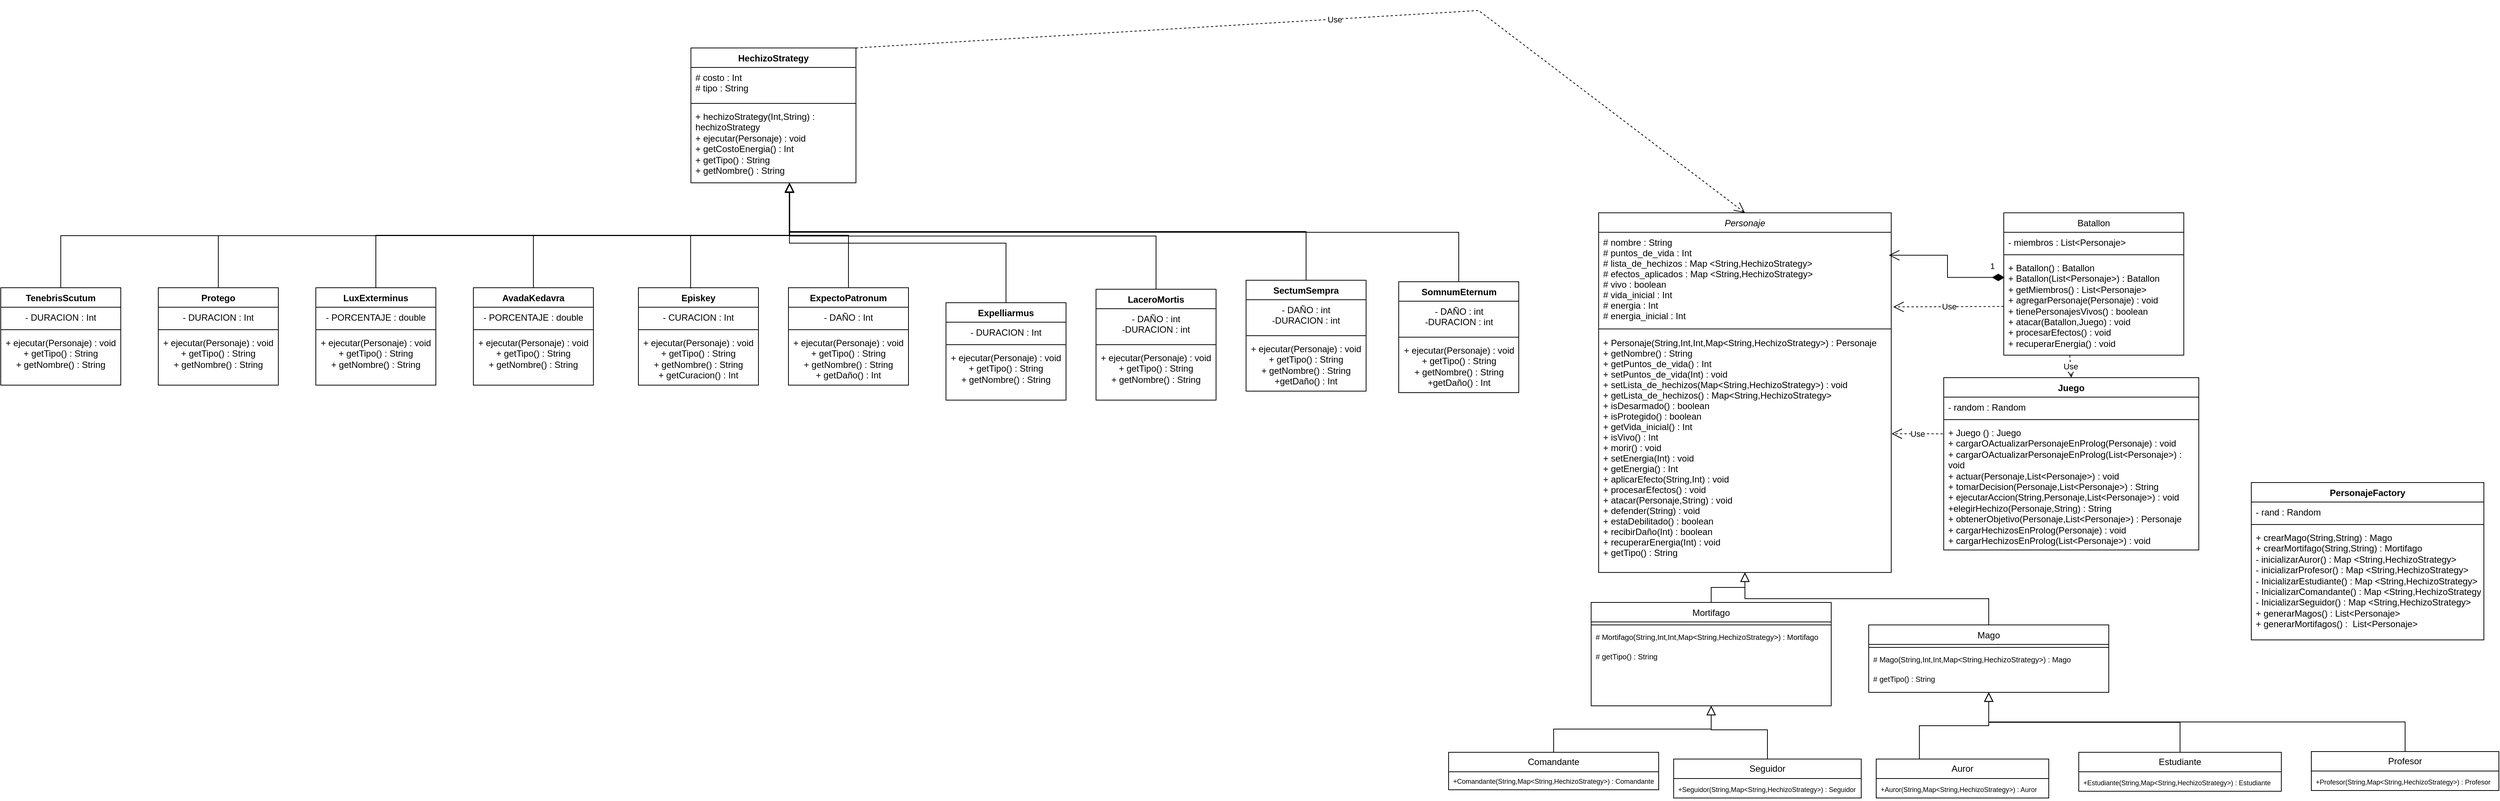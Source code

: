<mxfile version="24.7.17">
  <diagram id="C5RBs43oDa-KdzZeNtuy" name="Page-1">
    <mxGraphModel dx="4321" dy="1929" grid="1" gridSize="10" guides="1" tooltips="1" connect="1" arrows="1" fold="1" page="1" pageScale="1" pageWidth="827" pageHeight="1169" math="0" shadow="0">
      <root>
        <object label="" id="WIyWlLk6GJQsqaUBKTNV-0">
          <mxCell />
        </object>
        <mxCell id="WIyWlLk6GJQsqaUBKTNV-1" parent="WIyWlLk6GJQsqaUBKTNV-0" />
        <mxCell id="zkfFHV4jXpPFQw0GAbJ--0" value="Personaje" style="swimlane;fontStyle=2;align=center;verticalAlign=top;childLayout=stackLayout;horizontal=1;startSize=26;horizontalStack=0;resizeParent=1;resizeLast=0;collapsible=1;marginBottom=0;rounded=0;shadow=0;strokeWidth=1;" parent="WIyWlLk6GJQsqaUBKTNV-1" vertex="1">
          <mxGeometry x="10" y="-170" width="390" height="480" as="geometry">
            <mxRectangle x="230" y="140" width="160" height="26" as="alternateBounds" />
          </mxGeometry>
        </mxCell>
        <mxCell id="zkfFHV4jXpPFQw0GAbJ--1" value="# nombre : String&#xa;# puntos_de_vida : Int&#xa;# lista_de_hechizos : Map &lt;String,HechizoStrategy&gt;&#xa;# efectos_aplicados : Map &lt;String,HechizoStrategy&gt;&#xa;# vivo : boolean&#xa;# vida_inicial : Int&#xa;# energia : Int&#xa;# energia_inicial : Int" style="text;align=left;verticalAlign=top;spacingLeft=4;spacingRight=4;overflow=hidden;rotatable=0;points=[[0,0.5],[1,0.5]];portConstraint=eastwest;fontSize=12;" parent="zkfFHV4jXpPFQw0GAbJ--0" vertex="1">
          <mxGeometry y="26" width="390" height="124" as="geometry" />
        </mxCell>
        <mxCell id="zkfFHV4jXpPFQw0GAbJ--4" value="" style="line;html=1;strokeWidth=1;align=left;verticalAlign=middle;spacingTop=-1;spacingLeft=3;spacingRight=3;rotatable=0;labelPosition=right;points=[];portConstraint=eastwest;" parent="zkfFHV4jXpPFQw0GAbJ--0" vertex="1">
          <mxGeometry y="150" width="390" height="10" as="geometry" />
        </mxCell>
        <mxCell id="BEbW9P_DWSq3Nqf8gcBa-36" value="+ Personaje(String,Int,Int,Map&lt;String,HechizoStrategy&gt;) : Personaje&#xa;+ getNombre() : String&#xa;+ getPuntos_de_vida() : Int&#xa;+ setPuntos_de_vida(Int) : void&#xa;+ setLista_de_hechizos(Map&lt;String,HechizoStrategy&gt;) : void&#xa;+ getLista_de_hechizos() : Map&lt;String,HechizoStrategy&gt;&#xa;+ isDesarmado() : boolean&#xa;+ isProtegido() : boolean&#xa;+ getVida_inicial() : Int&#xa;+ isVivo() : Int&#xa;+ morir() : void&#xa;+ setEnergia(Int) : void&#xa;+ getEnergia() : Int&#xa;+ aplicarEfecto(String,Int) : void&#xa;+ procesarEfectos() : void&#xa;+ atacar(Personaje,String) : void&#xa;+ defender(String) : void&#xa;+ estaDebilitado() : boolean&#xa;+ recibirDaño(Int) : boolean&#xa;+ recuperarEnergia(Int) : void&#xa;+ getTipo() : String&#xa;" style="text;align=left;verticalAlign=top;spacingLeft=4;spacingRight=4;overflow=hidden;rotatable=0;points=[[0,0.5],[1,0.5]];portConstraint=eastwest;fontSize=12;" vertex="1" parent="zkfFHV4jXpPFQw0GAbJ--0">
          <mxGeometry y="160" width="390" height="310" as="geometry" />
        </mxCell>
        <mxCell id="zkfFHV4jXpPFQw0GAbJ--6" value="Mortifago" style="swimlane;fontStyle=0;align=center;verticalAlign=top;childLayout=stackLayout;horizontal=1;startSize=26;horizontalStack=0;resizeParent=1;resizeLast=0;collapsible=1;marginBottom=0;rounded=0;shadow=0;strokeWidth=1;" parent="WIyWlLk6GJQsqaUBKTNV-1" vertex="1">
          <mxGeometry y="350" width="320" height="138" as="geometry">
            <mxRectangle x="130" y="380" width="160" height="26" as="alternateBounds" />
          </mxGeometry>
        </mxCell>
        <mxCell id="zkfFHV4jXpPFQw0GAbJ--9" value="" style="line;html=1;strokeWidth=1;align=left;verticalAlign=middle;spacingTop=-1;spacingLeft=3;spacingRight=3;rotatable=0;labelPosition=right;points=[];portConstraint=eastwest;" parent="zkfFHV4jXpPFQw0GAbJ--6" vertex="1">
          <mxGeometry y="26" width="320" height="8" as="geometry" />
        </mxCell>
        <mxCell id="BEbW9P_DWSq3Nqf8gcBa-2" value="# Mortifago(String,Int,Int,Map&lt;String,HechizoStrategy&gt;) : Mortifago" style="text;align=left;verticalAlign=top;spacingLeft=4;spacingRight=4;overflow=hidden;rotatable=0;points=[[0,0.5],[1,0.5]];portConstraint=eastwest;fontSize=10;" vertex="1" parent="zkfFHV4jXpPFQw0GAbJ--6">
          <mxGeometry y="34" width="320" height="26" as="geometry" />
        </mxCell>
        <mxCell id="BEbW9P_DWSq3Nqf8gcBa-3" value="# getTipo() : String" style="text;align=left;verticalAlign=top;spacingLeft=4;spacingRight=4;overflow=hidden;rotatable=0;points=[[0,0.5],[1,0.5]];portConstraint=eastwest;fontSize=10;" vertex="1" parent="zkfFHV4jXpPFQw0GAbJ--6">
          <mxGeometry y="60" width="320" height="26" as="geometry" />
        </mxCell>
        <mxCell id="zkfFHV4jXpPFQw0GAbJ--12" value="" style="endArrow=block;endSize=10;endFill=0;shadow=0;strokeWidth=1;rounded=0;curved=0;edgeStyle=elbowEdgeStyle;elbow=vertical;" parent="WIyWlLk6GJQsqaUBKTNV-1" source="zkfFHV4jXpPFQw0GAbJ--6" target="zkfFHV4jXpPFQw0GAbJ--0" edge="1">
          <mxGeometry width="160" relative="1" as="geometry">
            <mxPoint x="200" y="203" as="sourcePoint" />
            <mxPoint x="200" y="203" as="targetPoint" />
          </mxGeometry>
        </mxCell>
        <mxCell id="zkfFHV4jXpPFQw0GAbJ--13" value="Mago" style="swimlane;fontStyle=0;align=center;verticalAlign=top;childLayout=stackLayout;horizontal=1;startSize=26;horizontalStack=0;resizeParent=1;resizeLast=0;collapsible=1;marginBottom=0;rounded=0;shadow=0;strokeWidth=1;" parent="WIyWlLk6GJQsqaUBKTNV-1" vertex="1">
          <mxGeometry x="370" y="380" width="320" height="90" as="geometry">
            <mxRectangle x="370" y="380" width="170" height="26" as="alternateBounds" />
          </mxGeometry>
        </mxCell>
        <mxCell id="zkfFHV4jXpPFQw0GAbJ--15" value="" style="line;html=1;strokeWidth=1;align=left;verticalAlign=middle;spacingTop=-1;spacingLeft=3;spacingRight=3;rotatable=0;labelPosition=right;points=[];portConstraint=eastwest;" parent="zkfFHV4jXpPFQw0GAbJ--13" vertex="1">
          <mxGeometry y="26" width="320" height="8" as="geometry" />
        </mxCell>
        <mxCell id="BEbW9P_DWSq3Nqf8gcBa-0" value="# Mago(String,Int,Int,Map&lt;String,HechizoStrategy&gt;) : Mago" style="text;align=left;verticalAlign=top;spacingLeft=4;spacingRight=4;overflow=hidden;rotatable=0;points=[[0,0.5],[1,0.5]];portConstraint=eastwest;fontSize=10;" vertex="1" parent="zkfFHV4jXpPFQw0GAbJ--13">
          <mxGeometry y="34" width="320" height="26" as="geometry" />
        </mxCell>
        <mxCell id="BEbW9P_DWSq3Nqf8gcBa-1" value="# getTipo() : String" style="text;align=left;verticalAlign=top;spacingLeft=4;spacingRight=4;overflow=hidden;rotatable=0;points=[[0,0.5],[1,0.5]];portConstraint=eastwest;fontSize=10;" vertex="1" parent="zkfFHV4jXpPFQw0GAbJ--13">
          <mxGeometry y="60" width="320" height="26" as="geometry" />
        </mxCell>
        <mxCell id="zkfFHV4jXpPFQw0GAbJ--16" value="" style="endArrow=block;endSize=10;endFill=0;shadow=0;strokeWidth=1;rounded=0;curved=0;edgeStyle=elbowEdgeStyle;elbow=vertical;" parent="WIyWlLk6GJQsqaUBKTNV-1" source="zkfFHV4jXpPFQw0GAbJ--13" target="zkfFHV4jXpPFQw0GAbJ--0" edge="1">
          <mxGeometry width="160" relative="1" as="geometry">
            <mxPoint x="210" y="373" as="sourcePoint" />
            <mxPoint x="310" y="271" as="targetPoint" />
          </mxGeometry>
        </mxCell>
        <mxCell id="BEbW9P_DWSq3Nqf8gcBa-4" value="Comandante" style="swimlane;fontStyle=0;childLayout=stackLayout;horizontal=1;startSize=26;fillColor=none;horizontalStack=0;resizeParent=1;resizeParentMax=0;resizeLast=0;collapsible=1;marginBottom=0;whiteSpace=wrap;html=1;fontSize=12;" vertex="1" parent="WIyWlLk6GJQsqaUBKTNV-1">
          <mxGeometry x="-190" y="550" width="280" height="50" as="geometry" />
        </mxCell>
        <mxCell id="BEbW9P_DWSq3Nqf8gcBa-5" value="&lt;font style=&quot;font-size: 9px;&quot;&gt;+Comandante(String,&lt;span style=&quot;text-wrap: nowrap;&quot;&gt;Map&amp;lt;String,HechizoStrategy&amp;gt;) : Comandante&lt;/span&gt;&lt;/font&gt;" style="text;strokeColor=none;fillColor=none;align=left;verticalAlign=top;spacingLeft=4;spacingRight=4;overflow=hidden;rotatable=0;points=[[0,0.5],[1,0.5]];portConstraint=eastwest;whiteSpace=wrap;html=1;fontSize=10;" vertex="1" parent="BEbW9P_DWSq3Nqf8gcBa-4">
          <mxGeometry y="26" width="280" height="24" as="geometry" />
        </mxCell>
        <mxCell id="BEbW9P_DWSq3Nqf8gcBa-8" value="Seguidor" style="swimlane;fontStyle=0;childLayout=stackLayout;horizontal=1;startSize=26;fillColor=none;horizontalStack=0;resizeParent=1;resizeParentMax=0;resizeLast=0;collapsible=1;marginBottom=0;whiteSpace=wrap;html=1;" vertex="1" parent="WIyWlLk6GJQsqaUBKTNV-1">
          <mxGeometry x="110" y="559" width="250" height="52" as="geometry" />
        </mxCell>
        <mxCell id="BEbW9P_DWSq3Nqf8gcBa-9" value="&lt;span style=&quot;font-size: 9px;&quot;&gt;+Seguidor(String,&lt;/span&gt;&lt;span style=&quot;font-size: 9px; text-wrap: nowrap;&quot;&gt;Map&amp;lt;String,HechizoStrategy&amp;gt;) : Seguidor&lt;/span&gt;" style="text;strokeColor=none;fillColor=none;align=left;verticalAlign=top;spacingLeft=4;spacingRight=4;overflow=hidden;rotatable=0;points=[[0,0.5],[1,0.5]];portConstraint=eastwest;whiteSpace=wrap;html=1;" vertex="1" parent="BEbW9P_DWSq3Nqf8gcBa-8">
          <mxGeometry y="26" width="250" height="26" as="geometry" />
        </mxCell>
        <mxCell id="BEbW9P_DWSq3Nqf8gcBa-12" value="Auror" style="swimlane;fontStyle=0;childLayout=stackLayout;horizontal=1;startSize=26;fillColor=none;horizontalStack=0;resizeParent=1;resizeParentMax=0;resizeLast=0;collapsible=1;marginBottom=0;whiteSpace=wrap;html=1;" vertex="1" parent="WIyWlLk6GJQsqaUBKTNV-1">
          <mxGeometry x="380" y="559" width="230" height="52" as="geometry" />
        </mxCell>
        <mxCell id="BEbW9P_DWSq3Nqf8gcBa-13" value="&lt;span style=&quot;font-size: 9px;&quot;&gt;+Auror(String,&lt;/span&gt;&lt;span style=&quot;text-wrap: nowrap; font-size: 9px;&quot;&gt;Map&amp;lt;String,HechizoStrategy&amp;gt;) : Auror&lt;/span&gt;" style="text;strokeColor=none;fillColor=none;align=left;verticalAlign=top;spacingLeft=4;spacingRight=4;overflow=hidden;rotatable=0;points=[[0,0.5],[1,0.5]];portConstraint=eastwest;whiteSpace=wrap;html=1;" vertex="1" parent="BEbW9P_DWSq3Nqf8gcBa-12">
          <mxGeometry y="26" width="230" height="26" as="geometry" />
        </mxCell>
        <mxCell id="BEbW9P_DWSq3Nqf8gcBa-16" value="Estudiante" style="swimlane;fontStyle=0;childLayout=stackLayout;horizontal=1;startSize=26;fillColor=none;horizontalStack=0;resizeParent=1;resizeParentMax=0;resizeLast=0;collapsible=1;marginBottom=0;whiteSpace=wrap;html=1;" vertex="1" parent="WIyWlLk6GJQsqaUBKTNV-1">
          <mxGeometry x="650" y="550" width="270" height="52" as="geometry" />
        </mxCell>
        <mxCell id="BEbW9P_DWSq3Nqf8gcBa-17" value="&lt;span style=&quot;font-size: 9px;&quot;&gt;+Estudiante(String,&lt;/span&gt;&lt;span style=&quot;text-wrap: nowrap; font-size: 9px;&quot;&gt;Map&amp;lt;String,HechizoStrategy&amp;gt;) : Estudiante&lt;/span&gt;" style="text;strokeColor=none;fillColor=none;align=left;verticalAlign=top;spacingLeft=4;spacingRight=4;overflow=hidden;rotatable=0;points=[[0,0.5],[1,0.5]];portConstraint=eastwest;whiteSpace=wrap;html=1;" vertex="1" parent="BEbW9P_DWSq3Nqf8gcBa-16">
          <mxGeometry y="26" width="270" height="26" as="geometry" />
        </mxCell>
        <mxCell id="BEbW9P_DWSq3Nqf8gcBa-20" value="Profesor" style="swimlane;fontStyle=0;childLayout=stackLayout;horizontal=1;startSize=26;fillColor=none;horizontalStack=0;resizeParent=1;resizeParentMax=0;resizeLast=0;collapsible=1;marginBottom=0;whiteSpace=wrap;html=1;" vertex="1" parent="WIyWlLk6GJQsqaUBKTNV-1">
          <mxGeometry x="960" y="549" width="250" height="52" as="geometry" />
        </mxCell>
        <mxCell id="BEbW9P_DWSq3Nqf8gcBa-21" value="&lt;span style=&quot;font-size: 9px;&quot;&gt;+Profesor(String,&lt;/span&gt;&lt;span style=&quot;text-wrap: nowrap; font-size: 9px;&quot;&gt;Map&amp;lt;String,HechizoStrategy&amp;gt;) : Profesor&lt;/span&gt;" style="text;strokeColor=none;fillColor=none;align=left;verticalAlign=top;spacingLeft=4;spacingRight=4;overflow=hidden;rotatable=0;points=[[0,0.5],[1,0.5]];portConstraint=eastwest;whiteSpace=wrap;html=1;" vertex="1" parent="BEbW9P_DWSq3Nqf8gcBa-20">
          <mxGeometry y="26" width="250" height="26" as="geometry" />
        </mxCell>
        <mxCell id="BEbW9P_DWSq3Nqf8gcBa-24" value="" style="endArrow=block;endSize=10;endFill=0;shadow=0;strokeWidth=1;rounded=0;curved=0;edgeStyle=elbowEdgeStyle;elbow=vertical;entryX=0.5;entryY=1;entryDx=0;entryDy=0;exitX=0.5;exitY=0;exitDx=0;exitDy=0;" edge="1" parent="WIyWlLk6GJQsqaUBKTNV-1" source="BEbW9P_DWSq3Nqf8gcBa-20" target="zkfFHV4jXpPFQw0GAbJ--13">
          <mxGeometry width="160" relative="1" as="geometry">
            <mxPoint x="910" y="442" as="sourcePoint" />
            <mxPoint x="720" y="340" as="targetPoint" />
          </mxGeometry>
        </mxCell>
        <mxCell id="BEbW9P_DWSq3Nqf8gcBa-25" value="" style="endArrow=block;endSize=10;endFill=0;shadow=0;strokeWidth=1;rounded=0;curved=0;edgeStyle=elbowEdgeStyle;elbow=vertical;exitX=0.25;exitY=0;exitDx=0;exitDy=0;" edge="1" parent="WIyWlLk6GJQsqaUBKTNV-1" source="BEbW9P_DWSq3Nqf8gcBa-12">
          <mxGeometry width="160" relative="1" as="geometry">
            <mxPoint x="510" y="380" as="sourcePoint" />
            <mxPoint x="530" y="470" as="targetPoint" />
          </mxGeometry>
        </mxCell>
        <mxCell id="BEbW9P_DWSq3Nqf8gcBa-26" value="" style="endArrow=block;endSize=10;endFill=0;shadow=0;strokeWidth=1;rounded=0;curved=0;edgeStyle=elbowEdgeStyle;elbow=vertical;exitX=0.5;exitY=0;exitDx=0;exitDy=0;" edge="1" parent="WIyWlLk6GJQsqaUBKTNV-1" source="BEbW9P_DWSq3Nqf8gcBa-16">
          <mxGeometry width="160" relative="1" as="geometry">
            <mxPoint x="520" y="390" as="sourcePoint" />
            <mxPoint x="530" y="470" as="targetPoint" />
          </mxGeometry>
        </mxCell>
        <mxCell id="BEbW9P_DWSq3Nqf8gcBa-27" value="" style="endArrow=block;endSize=10;endFill=0;shadow=0;strokeWidth=1;rounded=0;curved=0;edgeStyle=elbowEdgeStyle;elbow=vertical;exitX=0.5;exitY=0;exitDx=0;exitDy=0;entryX=0.5;entryY=1;entryDx=0;entryDy=0;" edge="1" parent="WIyWlLk6GJQsqaUBKTNV-1" source="BEbW9P_DWSq3Nqf8gcBa-4" target="zkfFHV4jXpPFQw0GAbJ--6">
          <mxGeometry width="160" relative="1" as="geometry">
            <mxPoint x="530" y="400" as="sourcePoint" />
            <mxPoint x="340" y="298" as="targetPoint" />
          </mxGeometry>
        </mxCell>
        <mxCell id="BEbW9P_DWSq3Nqf8gcBa-28" value="" style="endArrow=block;endSize=10;endFill=0;shadow=0;strokeWidth=1;rounded=0;curved=0;edgeStyle=elbowEdgeStyle;elbow=vertical;exitX=0.5;exitY=0;exitDx=0;exitDy=0;entryX=0.5;entryY=1;entryDx=0;entryDy=0;" edge="1" parent="WIyWlLk6GJQsqaUBKTNV-1" source="BEbW9P_DWSq3Nqf8gcBa-8" target="zkfFHV4jXpPFQw0GAbJ--6">
          <mxGeometry width="160" relative="1" as="geometry">
            <mxPoint x="540" y="410" as="sourcePoint" />
            <mxPoint x="190" y="490" as="targetPoint" />
            <Array as="points">
              <mxPoint x="160" y="520" />
            </Array>
          </mxGeometry>
        </mxCell>
        <mxCell id="BEbW9P_DWSq3Nqf8gcBa-31" value="&lt;span style=&quot;font-weight: normal;&quot;&gt;Batallon&lt;/span&gt;" style="swimlane;fontStyle=1;align=center;verticalAlign=top;childLayout=stackLayout;horizontal=1;startSize=26;horizontalStack=0;resizeParent=1;resizeParentMax=0;resizeLast=0;collapsible=1;marginBottom=0;whiteSpace=wrap;html=1;" vertex="1" parent="WIyWlLk6GJQsqaUBKTNV-1">
          <mxGeometry x="550" y="-170" width="240" height="190" as="geometry" />
        </mxCell>
        <mxCell id="BEbW9P_DWSq3Nqf8gcBa-32" value="- miembros : List&amp;lt;Personaje&amp;gt;" style="text;strokeColor=none;fillColor=none;align=left;verticalAlign=top;spacingLeft=4;spacingRight=4;overflow=hidden;rotatable=0;points=[[0,0.5],[1,0.5]];portConstraint=eastwest;whiteSpace=wrap;html=1;" vertex="1" parent="BEbW9P_DWSq3Nqf8gcBa-31">
          <mxGeometry y="26" width="240" height="26" as="geometry" />
        </mxCell>
        <mxCell id="BEbW9P_DWSq3Nqf8gcBa-33" value="" style="line;strokeWidth=1;fillColor=none;align=left;verticalAlign=middle;spacingTop=-1;spacingLeft=3;spacingRight=3;rotatable=0;labelPosition=right;points=[];portConstraint=eastwest;strokeColor=inherit;" vertex="1" parent="BEbW9P_DWSq3Nqf8gcBa-31">
          <mxGeometry y="52" width="240" height="8" as="geometry" />
        </mxCell>
        <mxCell id="BEbW9P_DWSq3Nqf8gcBa-34" value="+ Batallon() : Batallon&lt;div&gt;+ Batallon(List&amp;lt;Personaje&amp;gt;) : Batallon&lt;/div&gt;&lt;div&gt;+ getMiembros() :&amp;nbsp;&lt;span style=&quot;background-color: initial;&quot;&gt;List&amp;lt;Personaje&amp;gt;&lt;/span&gt;&lt;/div&gt;&lt;div&gt;&lt;span style=&quot;background-color: initial;&quot;&gt;+ agregarPersonaje(Personaje) : void&lt;/span&gt;&lt;/div&gt;&lt;div&gt;&lt;span style=&quot;background-color: initial;&quot;&gt;+ tienePersonajesVivos() : boolean&lt;/span&gt;&lt;/div&gt;&lt;div&gt;&lt;span style=&quot;background-color: initial;&quot;&gt;+ atacar(Batallon,Juego) : void&lt;/span&gt;&lt;/div&gt;&lt;div&gt;&lt;span style=&quot;background-color: initial;&quot;&gt;+ procesarEfectos() : void&lt;/span&gt;&lt;/div&gt;&lt;div&gt;&lt;span style=&quot;background-color: initial;&quot;&gt;+ recuperarEnergia() : void&lt;/span&gt;&lt;/div&gt;" style="text;strokeColor=none;fillColor=none;align=left;verticalAlign=top;spacingLeft=4;spacingRight=4;overflow=hidden;rotatable=0;points=[[0,0.5],[1,0.5]];portConstraint=eastwest;whiteSpace=wrap;html=1;" vertex="1" parent="BEbW9P_DWSq3Nqf8gcBa-31">
          <mxGeometry y="60" width="240" height="130" as="geometry" />
        </mxCell>
        <mxCell id="BEbW9P_DWSq3Nqf8gcBa-35" value="1" style="endArrow=open;html=1;endSize=12;startArrow=diamondThin;startSize=14;startFill=1;edgeStyle=orthogonalEdgeStyle;align=left;verticalAlign=bottom;rounded=0;entryX=0.992;entryY=0.118;entryDx=0;entryDy=0;entryPerimeter=0;exitX=0.005;exitY=0.202;exitDx=0;exitDy=0;exitPerimeter=0;" edge="1" parent="WIyWlLk6GJQsqaUBKTNV-1" source="BEbW9P_DWSq3Nqf8gcBa-34" target="zkfFHV4jXpPFQw0GAbJ--0">
          <mxGeometry x="-0.768" y="-6" relative="1" as="geometry">
            <mxPoint x="520" y="230" as="sourcePoint" />
            <mxPoint x="680" y="230" as="targetPoint" />
            <mxPoint as="offset" />
          </mxGeometry>
        </mxCell>
        <mxCell id="BEbW9P_DWSq3Nqf8gcBa-37" value="Use" style="endArrow=open;endSize=12;dashed=1;html=1;rounded=0;entryX=1.007;entryY=0.803;entryDx=0;entryDy=0;exitX=0;exitY=0.5;exitDx=0;exitDy=0;entryPerimeter=0;" edge="1" parent="WIyWlLk6GJQsqaUBKTNV-1" source="BEbW9P_DWSq3Nqf8gcBa-34" target="zkfFHV4jXpPFQw0GAbJ--1">
          <mxGeometry width="160" relative="1" as="geometry">
            <mxPoint x="230" y="220" as="sourcePoint" />
            <mxPoint x="390" y="220" as="targetPoint" />
          </mxGeometry>
        </mxCell>
        <mxCell id="BEbW9P_DWSq3Nqf8gcBa-38" value="PersonajeFactory" style="swimlane;fontStyle=1;align=center;verticalAlign=top;childLayout=stackLayout;horizontal=1;startSize=26;horizontalStack=0;resizeParent=1;resizeParentMax=0;resizeLast=0;collapsible=1;marginBottom=0;whiteSpace=wrap;html=1;" vertex="1" parent="WIyWlLk6GJQsqaUBKTNV-1">
          <mxGeometry x="880" y="190" width="310" height="210" as="geometry" />
        </mxCell>
        <mxCell id="BEbW9P_DWSq3Nqf8gcBa-39" value="- rand : Random" style="text;strokeColor=none;fillColor=none;align=left;verticalAlign=top;spacingLeft=4;spacingRight=4;overflow=hidden;rotatable=0;points=[[0,0.5],[1,0.5]];portConstraint=eastwest;whiteSpace=wrap;html=1;" vertex="1" parent="BEbW9P_DWSq3Nqf8gcBa-38">
          <mxGeometry y="26" width="310" height="26" as="geometry" />
        </mxCell>
        <mxCell id="BEbW9P_DWSq3Nqf8gcBa-40" value="" style="line;strokeWidth=1;fillColor=none;align=left;verticalAlign=middle;spacingTop=-1;spacingLeft=3;spacingRight=3;rotatable=0;labelPosition=right;points=[];portConstraint=eastwest;strokeColor=inherit;" vertex="1" parent="BEbW9P_DWSq3Nqf8gcBa-38">
          <mxGeometry y="52" width="310" height="8" as="geometry" />
        </mxCell>
        <mxCell id="BEbW9P_DWSq3Nqf8gcBa-41" value="+ crearMago(String,String) : Mago&lt;div&gt;+ crearMortifago(String,String) : Mortifago&lt;/div&gt;&lt;div&gt;- inicializarAuror() :&amp;nbsp;&lt;span style=&quot;text-wrap: nowrap; background-color: initial;&quot;&gt;Map &amp;lt;String,HechizoStrategy&amp;gt;&lt;/span&gt;&lt;/div&gt;&lt;div&gt;&lt;span style=&quot;text-wrap: nowrap; background-color: initial;&quot;&gt;- inicializarProfesor() :&amp;nbsp;&lt;/span&gt;&lt;span style=&quot;text-wrap: nowrap; background-color: initial;&quot;&gt;Map &amp;lt;String,HechizoStrategy&amp;gt;&lt;/span&gt;&lt;/div&gt;&lt;div&gt;&lt;span style=&quot;text-wrap: nowrap; background-color: initial;&quot;&gt;- InicializarEstudiante() :&amp;nbsp;&lt;/span&gt;&lt;span style=&quot;text-wrap: nowrap; background-color: initial;&quot;&gt;Map &amp;lt;String,HechizoStrategy&amp;gt;&lt;/span&gt;&lt;/div&gt;&lt;div&gt;&lt;span style=&quot;text-wrap: nowrap; background-color: initial;&quot;&gt;- InicializarComandante() :&amp;nbsp;&lt;/span&gt;&lt;span style=&quot;text-wrap: nowrap; background-color: initial;&quot;&gt;Map &amp;lt;String,HechizoStrategy&amp;gt;&lt;/span&gt;&lt;/div&gt;&lt;div&gt;&lt;span style=&quot;text-wrap: nowrap; background-color: initial;&quot;&gt;- InicializarSeguidor() :&amp;nbsp;&lt;/span&gt;&lt;span style=&quot;text-wrap: nowrap; background-color: initial;&quot;&gt;Map &amp;lt;String,HechizoStrategy&amp;gt;&lt;/span&gt;&lt;/div&gt;&lt;div&gt;&lt;span style=&quot;text-wrap: nowrap; background-color: initial;&quot;&gt;+ generarMagos() : List&amp;lt;Personaje&amp;gt;&lt;/span&gt;&lt;/div&gt;&lt;div&gt;&lt;span style=&quot;text-wrap: nowrap;&quot;&gt;+ generarMortifagos() :&amp;nbsp;&lt;/span&gt;&lt;span style=&quot;text-wrap: nowrap; background-color: initial;&quot;&gt;&amp;nbsp;&lt;/span&gt;&lt;span style=&quot;text-wrap: nowrap; background-color: initial;&quot;&gt;List&amp;lt;Personaje&amp;gt;&lt;/span&gt;&lt;/div&gt;" style="text;strokeColor=none;fillColor=none;align=left;verticalAlign=top;spacingLeft=4;spacingRight=4;overflow=hidden;rotatable=0;points=[[0,0.5],[1,0.5]];portConstraint=eastwest;whiteSpace=wrap;html=1;" vertex="1" parent="BEbW9P_DWSq3Nqf8gcBa-38">
          <mxGeometry y="60" width="310" height="150" as="geometry" />
        </mxCell>
        <mxCell id="BEbW9P_DWSq3Nqf8gcBa-42" value="Juego" style="swimlane;fontStyle=1;align=center;verticalAlign=top;childLayout=stackLayout;horizontal=1;startSize=26;horizontalStack=0;resizeParent=1;resizeParentMax=0;resizeLast=0;collapsible=1;marginBottom=0;whiteSpace=wrap;html=1;" vertex="1" parent="WIyWlLk6GJQsqaUBKTNV-1">
          <mxGeometry x="470" y="50" width="340" height="230" as="geometry" />
        </mxCell>
        <mxCell id="BEbW9P_DWSq3Nqf8gcBa-43" value="- random : Random" style="text;strokeColor=none;fillColor=none;align=left;verticalAlign=top;spacingLeft=4;spacingRight=4;overflow=hidden;rotatable=0;points=[[0,0.5],[1,0.5]];portConstraint=eastwest;whiteSpace=wrap;html=1;" vertex="1" parent="BEbW9P_DWSq3Nqf8gcBa-42">
          <mxGeometry y="26" width="340" height="26" as="geometry" />
        </mxCell>
        <mxCell id="BEbW9P_DWSq3Nqf8gcBa-44" value="" style="line;strokeWidth=1;fillColor=none;align=left;verticalAlign=middle;spacingTop=-1;spacingLeft=3;spacingRight=3;rotatable=0;labelPosition=right;points=[];portConstraint=eastwest;strokeColor=inherit;" vertex="1" parent="BEbW9P_DWSq3Nqf8gcBa-42">
          <mxGeometry y="52" width="340" height="8" as="geometry" />
        </mxCell>
        <mxCell id="BEbW9P_DWSq3Nqf8gcBa-45" value="+ Juego () : Juego&lt;div&gt;+ cargarOActualizarPersonajeEnProlog(Personaje) : void&lt;/div&gt;&lt;div&gt;+ cargarOActualizarPersonajeEnProlog(List&amp;lt;Personaje&amp;gt;) : void&lt;br&gt;&lt;/div&gt;&lt;div&gt;+ actuar(Personaje,List&amp;lt;Personaje&amp;gt;) : void&lt;/div&gt;&lt;div&gt;+ tomarDecision(&lt;span style=&quot;background-color: initial;&quot;&gt;Personaje,List&amp;lt;Personaje&amp;gt;&lt;/span&gt;&lt;span style=&quot;background-color: initial;&quot;&gt;) : String&lt;/span&gt;&lt;/div&gt;&lt;div&gt;&lt;span style=&quot;background-color: initial;&quot;&gt;+ ejecutarAccion(String,&lt;/span&gt;&lt;span style=&quot;background-color: initial;&quot;&gt;Personaje,List&amp;lt;Personaje&amp;gt;) : void&lt;/span&gt;&lt;/div&gt;&lt;div&gt;&lt;span style=&quot;background-color: initial;&quot;&gt;+elegirHechizo(Personaje,String) : String&lt;/span&gt;&lt;/div&gt;&lt;div&gt;&lt;span style=&quot;background-color: initial;&quot;&gt;+ obtenerObjetivo(&lt;/span&gt;&lt;span style=&quot;background-color: initial;&quot;&gt;Personaje,List&amp;lt;Personaje&amp;gt;&lt;/span&gt;&lt;span style=&quot;background-color: initial;&quot;&gt;) : Personaje&lt;/span&gt;&lt;/div&gt;&lt;div&gt;&lt;span style=&quot;background-color: initial;&quot;&gt;+ cargarHechizosEnProlog(Personaje) : void&lt;/span&gt;&lt;/div&gt;&lt;div&gt;&lt;span style=&quot;background-color: initial;&quot;&gt;+ cargarHechizosEnProlog(List&amp;lt;Personaje&amp;gt;) : void&lt;/span&gt;&lt;/div&gt;&lt;div&gt;&lt;span style=&quot;background-color: initial;&quot;&gt;&lt;br&gt;&lt;/span&gt;&lt;/div&gt;" style="text;strokeColor=none;fillColor=none;align=left;verticalAlign=top;spacingLeft=4;spacingRight=4;overflow=hidden;rotatable=0;points=[[0,0.5],[1,0.5]];portConstraint=eastwest;whiteSpace=wrap;html=1;" vertex="1" parent="BEbW9P_DWSq3Nqf8gcBa-42">
          <mxGeometry y="60" width="340" height="170" as="geometry" />
        </mxCell>
        <mxCell id="BEbW9P_DWSq3Nqf8gcBa-46" value="Use" style="endArrow=open;endSize=12;dashed=1;html=1;rounded=0;entryX=1.001;entryY=0.435;entryDx=0;entryDy=0;exitX=-0.004;exitY=0.088;exitDx=0;exitDy=0;entryPerimeter=0;exitPerimeter=0;" edge="1" parent="WIyWlLk6GJQsqaUBKTNV-1" source="BEbW9P_DWSq3Nqf8gcBa-45" target="BEbW9P_DWSq3Nqf8gcBa-36">
          <mxGeometry width="160" relative="1" as="geometry">
            <mxPoint x="560" y="-35" as="sourcePoint" />
            <mxPoint x="413" y="-34" as="targetPoint" />
          </mxGeometry>
        </mxCell>
        <mxCell id="BEbW9P_DWSq3Nqf8gcBa-47" value="Use" style="endArrow=open;endSize=12;dashed=1;html=1;rounded=0;entryX=0.5;entryY=0;entryDx=0;entryDy=0;exitX=0.367;exitY=1.002;exitDx=0;exitDy=0;exitPerimeter=0;" edge="1" parent="WIyWlLk6GJQsqaUBKTNV-1" source="BEbW9P_DWSq3Nqf8gcBa-34" target="BEbW9P_DWSq3Nqf8gcBa-42">
          <mxGeometry width="160" relative="1" as="geometry">
            <mxPoint x="570" y="-25" as="sourcePoint" />
            <mxPoint x="423" y="-24" as="targetPoint" />
          </mxGeometry>
        </mxCell>
        <mxCell id="BEbW9P_DWSq3Nqf8gcBa-48" value="HechizoStrategy" style="swimlane;fontStyle=1;align=center;verticalAlign=top;childLayout=stackLayout;horizontal=1;startSize=26;horizontalStack=0;resizeParent=1;resizeParentMax=0;resizeLast=0;collapsible=1;marginBottom=0;whiteSpace=wrap;html=1;" vertex="1" parent="WIyWlLk6GJQsqaUBKTNV-1">
          <mxGeometry x="-1200" y="-390" width="220" height="180" as="geometry" />
        </mxCell>
        <mxCell id="BEbW9P_DWSq3Nqf8gcBa-49" value="# costo : Int&lt;div&gt;# tipo : String&lt;/div&gt;&lt;div&gt;&lt;br&gt;&lt;/div&gt;" style="text;strokeColor=none;fillColor=none;align=left;verticalAlign=top;spacingLeft=4;spacingRight=4;overflow=hidden;rotatable=0;points=[[0,0.5],[1,0.5]];portConstraint=eastwest;whiteSpace=wrap;html=1;" vertex="1" parent="BEbW9P_DWSq3Nqf8gcBa-48">
          <mxGeometry y="26" width="220" height="44" as="geometry" />
        </mxCell>
        <mxCell id="BEbW9P_DWSq3Nqf8gcBa-50" value="" style="line;strokeWidth=1;fillColor=none;align=left;verticalAlign=middle;spacingTop=-1;spacingLeft=3;spacingRight=3;rotatable=0;labelPosition=right;points=[];portConstraint=eastwest;strokeColor=inherit;" vertex="1" parent="BEbW9P_DWSq3Nqf8gcBa-48">
          <mxGeometry y="70" width="220" height="8" as="geometry" />
        </mxCell>
        <mxCell id="BEbW9P_DWSq3Nqf8gcBa-51" value="+ hechizoStrategy(Int,String) : hechizoStrategy&lt;div&gt;+ ejecutar(Personaje) : void&lt;/div&gt;&lt;div&gt;+ getCostoEnergia() : Int&lt;/div&gt;&lt;div&gt;+ getTipo() : String&lt;/div&gt;&lt;div&gt;+ getNombre() : String&lt;/div&gt;" style="text;strokeColor=none;fillColor=none;align=left;verticalAlign=top;spacingLeft=4;spacingRight=4;overflow=hidden;rotatable=0;points=[[0,0.5],[1,0.5]];portConstraint=eastwest;whiteSpace=wrap;html=1;" vertex="1" parent="BEbW9P_DWSq3Nqf8gcBa-48">
          <mxGeometry y="78" width="220" height="102" as="geometry" />
        </mxCell>
        <mxCell id="BEbW9P_DWSq3Nqf8gcBa-54" value="Use" style="endArrow=open;endSize=12;dashed=1;html=1;rounded=0;entryX=0.5;entryY=0;entryDx=0;entryDy=0;exitX=1;exitY=0;exitDx=0;exitDy=0;" edge="1" parent="WIyWlLk6GJQsqaUBKTNV-1" source="BEbW9P_DWSq3Nqf8gcBa-48" target="zkfFHV4jXpPFQw0GAbJ--0">
          <mxGeometry width="160" relative="1" as="geometry">
            <mxPoint x="-23" y="-35" as="sourcePoint" />
            <mxPoint x="-170" y="-34" as="targetPoint" />
            <Array as="points">
              <mxPoint x="-150" y="-440" />
            </Array>
          </mxGeometry>
        </mxCell>
        <mxCell id="BEbW9P_DWSq3Nqf8gcBa-55" value="AvadaKedavra" style="swimlane;fontStyle=1;align=center;verticalAlign=top;childLayout=stackLayout;horizontal=1;startSize=26;horizontalStack=0;resizeParent=1;resizeParentMax=0;resizeLast=0;collapsible=1;marginBottom=0;whiteSpace=wrap;html=1;spacingTop=0;flipH=1;" vertex="1" parent="WIyWlLk6GJQsqaUBKTNV-1">
          <mxGeometry x="-1490" y="-70" width="160" height="130" as="geometry" />
        </mxCell>
        <mxCell id="BEbW9P_DWSq3Nqf8gcBa-56" value="- PORCENTAJE : double" style="text;strokeColor=none;fillColor=none;align=center;verticalAlign=top;spacingLeft=4;spacingRight=4;overflow=hidden;rotatable=0;points=[[0,0.5],[1,0.5]];portConstraint=eastwest;whiteSpace=wrap;html=1;spacingTop=0;" vertex="1" parent="BEbW9P_DWSq3Nqf8gcBa-55">
          <mxGeometry y="26" width="160" height="26" as="geometry" />
        </mxCell>
        <mxCell id="BEbW9P_DWSq3Nqf8gcBa-57" value="" style="line;strokeWidth=1;fillColor=none;align=center;verticalAlign=middle;spacingTop=0;spacingLeft=3;spacingRight=3;rotatable=0;labelPosition=right;points=[];portConstraint=eastwest;strokeColor=inherit;" vertex="1" parent="BEbW9P_DWSq3Nqf8gcBa-55">
          <mxGeometry y="52" width="160" height="8" as="geometry" />
        </mxCell>
        <mxCell id="BEbW9P_DWSq3Nqf8gcBa-58" value="+ ejecutar(Personaje) : void&lt;div&gt;+ getTipo() : String&lt;/div&gt;&lt;div&gt;+ getNombre() : String&lt;/div&gt;" style="text;strokeColor=none;fillColor=none;align=center;verticalAlign=top;spacingLeft=4;spacingRight=4;overflow=hidden;rotatable=0;points=[[0,0.5],[1,0.5]];portConstraint=eastwest;whiteSpace=wrap;html=1;spacingTop=0;" vertex="1" parent="BEbW9P_DWSq3Nqf8gcBa-55">
          <mxGeometry y="60" width="160" height="70" as="geometry" />
        </mxCell>
        <mxCell id="BEbW9P_DWSq3Nqf8gcBa-59" value="Episkey" style="swimlane;fontStyle=1;align=center;verticalAlign=top;childLayout=stackLayout;horizontal=1;startSize=26;horizontalStack=0;resizeParent=1;resizeParentMax=0;resizeLast=0;collapsible=1;marginBottom=0;whiteSpace=wrap;html=1;spacingTop=0;flipH=1;" vertex="1" parent="WIyWlLk6GJQsqaUBKTNV-1">
          <mxGeometry x="-1270" y="-70" width="160" height="130" as="geometry" />
        </mxCell>
        <mxCell id="BEbW9P_DWSq3Nqf8gcBa-60" value="- CURACION : Int" style="text;strokeColor=none;fillColor=none;align=center;verticalAlign=top;spacingLeft=4;spacingRight=4;overflow=hidden;rotatable=0;points=[[0,0.5],[1,0.5]];portConstraint=eastwest;whiteSpace=wrap;html=1;spacingTop=0;" vertex="1" parent="BEbW9P_DWSq3Nqf8gcBa-59">
          <mxGeometry y="26" width="160" height="26" as="geometry" />
        </mxCell>
        <mxCell id="BEbW9P_DWSq3Nqf8gcBa-61" value="" style="line;strokeWidth=1;fillColor=none;align=center;verticalAlign=middle;spacingTop=0;spacingLeft=3;spacingRight=3;rotatable=0;labelPosition=right;points=[];portConstraint=eastwest;strokeColor=inherit;" vertex="1" parent="BEbW9P_DWSq3Nqf8gcBa-59">
          <mxGeometry y="52" width="160" height="8" as="geometry" />
        </mxCell>
        <mxCell id="BEbW9P_DWSq3Nqf8gcBa-62" value="+ ejecutar(Personaje) : void&lt;div&gt;+ getTipo() : String&lt;/div&gt;&lt;div&gt;+ getNombre() : String&lt;/div&gt;&lt;div&gt;+ getCuracion() : Int&lt;/div&gt;" style="text;strokeColor=none;fillColor=none;align=center;verticalAlign=top;spacingLeft=4;spacingRight=4;overflow=hidden;rotatable=0;points=[[0,0.5],[1,0.5]];portConstraint=eastwest;whiteSpace=wrap;html=1;spacingTop=0;" vertex="1" parent="BEbW9P_DWSq3Nqf8gcBa-59">
          <mxGeometry y="60" width="160" height="70" as="geometry" />
        </mxCell>
        <mxCell id="BEbW9P_DWSq3Nqf8gcBa-63" value="ExpectoPatronum" style="swimlane;fontStyle=1;align=center;verticalAlign=top;childLayout=stackLayout;horizontal=1;startSize=26;horizontalStack=0;resizeParent=1;resizeParentMax=0;resizeLast=0;collapsible=1;marginBottom=0;whiteSpace=wrap;html=1;spacingTop=0;flipH=1;" vertex="1" parent="WIyWlLk6GJQsqaUBKTNV-1">
          <mxGeometry x="-1070" y="-70" width="160" height="130" as="geometry" />
        </mxCell>
        <mxCell id="BEbW9P_DWSq3Nqf8gcBa-64" value="- DAÑO : Int" style="text;strokeColor=none;fillColor=none;align=center;verticalAlign=top;spacingLeft=4;spacingRight=4;overflow=hidden;rotatable=0;points=[[0,0.5],[1,0.5]];portConstraint=eastwest;whiteSpace=wrap;html=1;spacingTop=0;" vertex="1" parent="BEbW9P_DWSq3Nqf8gcBa-63">
          <mxGeometry y="26" width="160" height="26" as="geometry" />
        </mxCell>
        <mxCell id="BEbW9P_DWSq3Nqf8gcBa-65" value="" style="line;strokeWidth=1;fillColor=none;align=center;verticalAlign=middle;spacingTop=0;spacingLeft=3;spacingRight=3;rotatable=0;labelPosition=right;points=[];portConstraint=eastwest;strokeColor=inherit;" vertex="1" parent="BEbW9P_DWSq3Nqf8gcBa-63">
          <mxGeometry y="52" width="160" height="8" as="geometry" />
        </mxCell>
        <mxCell id="BEbW9P_DWSq3Nqf8gcBa-66" value="+ ejecutar(Personaje) : void&lt;div&gt;+ getTipo() : String&lt;/div&gt;&lt;div&gt;+ getNombre() : String&lt;/div&gt;&lt;div&gt;+ getDaño() : Int&lt;/div&gt;" style="text;strokeColor=none;fillColor=none;align=center;verticalAlign=top;spacingLeft=4;spacingRight=4;overflow=hidden;rotatable=0;points=[[0,0.5],[1,0.5]];portConstraint=eastwest;whiteSpace=wrap;html=1;spacingTop=0;" vertex="1" parent="BEbW9P_DWSq3Nqf8gcBa-63">
          <mxGeometry y="60" width="160" height="70" as="geometry" />
        </mxCell>
        <mxCell id="BEbW9P_DWSq3Nqf8gcBa-67" value="Expelliarmus" style="swimlane;fontStyle=1;align=center;verticalAlign=top;childLayout=stackLayout;horizontal=1;startSize=26;horizontalStack=0;resizeParent=1;resizeParentMax=0;resizeLast=0;collapsible=1;marginBottom=0;whiteSpace=wrap;html=1;spacingTop=0;flipH=1;" vertex="1" parent="WIyWlLk6GJQsqaUBKTNV-1">
          <mxGeometry x="-860" y="-50" width="160" height="130" as="geometry" />
        </mxCell>
        <mxCell id="BEbW9P_DWSq3Nqf8gcBa-68" value="- DURACION : Int" style="text;strokeColor=none;fillColor=none;align=center;verticalAlign=top;spacingLeft=4;spacingRight=4;overflow=hidden;rotatable=0;points=[[0,0.5],[1,0.5]];portConstraint=eastwest;whiteSpace=wrap;html=1;spacingTop=0;" vertex="1" parent="BEbW9P_DWSq3Nqf8gcBa-67">
          <mxGeometry y="26" width="160" height="26" as="geometry" />
        </mxCell>
        <mxCell id="BEbW9P_DWSq3Nqf8gcBa-69" value="" style="line;strokeWidth=1;fillColor=none;align=center;verticalAlign=middle;spacingTop=0;spacingLeft=3;spacingRight=3;rotatable=0;labelPosition=right;points=[];portConstraint=eastwest;strokeColor=inherit;" vertex="1" parent="BEbW9P_DWSq3Nqf8gcBa-67">
          <mxGeometry y="52" width="160" height="8" as="geometry" />
        </mxCell>
        <mxCell id="BEbW9P_DWSq3Nqf8gcBa-70" value="+ ejecutar(Personaje) : void&lt;div&gt;+ getTipo() : String&lt;/div&gt;&lt;div&gt;+ getNombre() : String&lt;/div&gt;&lt;div&gt;&lt;br&gt;&lt;/div&gt;" style="text;strokeColor=none;fillColor=none;align=center;verticalAlign=top;spacingLeft=4;spacingRight=4;overflow=hidden;rotatable=0;points=[[0,0.5],[1,0.5]];portConstraint=eastwest;whiteSpace=wrap;html=1;spacingTop=0;" vertex="1" parent="BEbW9P_DWSq3Nqf8gcBa-67">
          <mxGeometry y="60" width="160" height="70" as="geometry" />
        </mxCell>
        <mxCell id="BEbW9P_DWSq3Nqf8gcBa-71" value="LaceroMortis" style="swimlane;fontStyle=1;align=center;verticalAlign=top;childLayout=stackLayout;horizontal=1;startSize=26;horizontalStack=0;resizeParent=1;resizeParentMax=0;resizeLast=0;collapsible=1;marginBottom=0;whiteSpace=wrap;html=1;spacingTop=0;flipH=1;" vertex="1" parent="WIyWlLk6GJQsqaUBKTNV-1">
          <mxGeometry x="-660" y="-68" width="160" height="148" as="geometry" />
        </mxCell>
        <mxCell id="BEbW9P_DWSq3Nqf8gcBa-72" value="- DAÑO : int&lt;div&gt;-DURACION : int&lt;/div&gt;" style="text;strokeColor=none;fillColor=none;align=center;verticalAlign=top;spacingLeft=4;spacingRight=4;overflow=hidden;rotatable=0;points=[[0,0.5],[1,0.5]];portConstraint=eastwest;whiteSpace=wrap;html=1;spacingTop=0;" vertex="1" parent="BEbW9P_DWSq3Nqf8gcBa-71">
          <mxGeometry y="26" width="160" height="44" as="geometry" />
        </mxCell>
        <mxCell id="BEbW9P_DWSq3Nqf8gcBa-73" value="" style="line;strokeWidth=1;fillColor=none;align=center;verticalAlign=middle;spacingTop=0;spacingLeft=3;spacingRight=3;rotatable=0;labelPosition=right;points=[];portConstraint=eastwest;strokeColor=inherit;" vertex="1" parent="BEbW9P_DWSq3Nqf8gcBa-71">
          <mxGeometry y="70" width="160" height="8" as="geometry" />
        </mxCell>
        <mxCell id="BEbW9P_DWSq3Nqf8gcBa-74" value="+ ejecutar(Personaje) : void&lt;div&gt;+ getTipo() : String&lt;/div&gt;&lt;div&gt;+ getNombre() : String&lt;/div&gt;" style="text;strokeColor=none;fillColor=none;align=center;verticalAlign=top;spacingLeft=4;spacingRight=4;overflow=hidden;rotatable=0;points=[[0,0.5],[1,0.5]];portConstraint=eastwest;whiteSpace=wrap;html=1;spacingTop=0;" vertex="1" parent="BEbW9P_DWSq3Nqf8gcBa-71">
          <mxGeometry y="78" width="160" height="70" as="geometry" />
        </mxCell>
        <mxCell id="BEbW9P_DWSq3Nqf8gcBa-75" value="LuxExterminus" style="swimlane;fontStyle=1;align=center;verticalAlign=top;childLayout=stackLayout;horizontal=1;startSize=26;horizontalStack=0;resizeParent=1;resizeParentMax=0;resizeLast=0;collapsible=1;marginBottom=0;whiteSpace=wrap;html=1;spacingTop=0;flipH=1;" vertex="1" parent="WIyWlLk6GJQsqaUBKTNV-1">
          <mxGeometry x="-1700" y="-70" width="160" height="130" as="geometry" />
        </mxCell>
        <mxCell id="BEbW9P_DWSq3Nqf8gcBa-76" value="- PORCENTAJE : double" style="text;strokeColor=none;fillColor=none;align=center;verticalAlign=top;spacingLeft=4;spacingRight=4;overflow=hidden;rotatable=0;points=[[0,0.5],[1,0.5]];portConstraint=eastwest;whiteSpace=wrap;html=1;spacingTop=0;" vertex="1" parent="BEbW9P_DWSq3Nqf8gcBa-75">
          <mxGeometry y="26" width="160" height="26" as="geometry" />
        </mxCell>
        <mxCell id="BEbW9P_DWSq3Nqf8gcBa-77" value="" style="line;strokeWidth=1;fillColor=none;align=center;verticalAlign=middle;spacingTop=0;spacingLeft=3;spacingRight=3;rotatable=0;labelPosition=right;points=[];portConstraint=eastwest;strokeColor=inherit;" vertex="1" parent="BEbW9P_DWSq3Nqf8gcBa-75">
          <mxGeometry y="52" width="160" height="8" as="geometry" />
        </mxCell>
        <mxCell id="BEbW9P_DWSq3Nqf8gcBa-78" value="+ ejecutar(Personaje) : void&lt;div&gt;+ getTipo() : String&lt;/div&gt;&lt;div&gt;+ getNombre() : String&lt;/div&gt;" style="text;strokeColor=none;fillColor=none;align=center;verticalAlign=top;spacingLeft=4;spacingRight=4;overflow=hidden;rotatable=0;points=[[0,0.5],[1,0.5]];portConstraint=eastwest;whiteSpace=wrap;html=1;spacingTop=0;" vertex="1" parent="BEbW9P_DWSq3Nqf8gcBa-75">
          <mxGeometry y="60" width="160" height="70" as="geometry" />
        </mxCell>
        <mxCell id="BEbW9P_DWSq3Nqf8gcBa-79" value="Protego" style="swimlane;fontStyle=1;align=center;verticalAlign=top;childLayout=stackLayout;horizontal=1;startSize=26;horizontalStack=0;resizeParent=1;resizeParentMax=0;resizeLast=0;collapsible=1;marginBottom=0;whiteSpace=wrap;html=1;spacingTop=0;flipH=1;" vertex="1" parent="WIyWlLk6GJQsqaUBKTNV-1">
          <mxGeometry x="-1910" y="-70" width="160" height="130" as="geometry" />
        </mxCell>
        <mxCell id="BEbW9P_DWSq3Nqf8gcBa-80" value="- DURACION : Int" style="text;strokeColor=none;fillColor=none;align=center;verticalAlign=top;spacingLeft=4;spacingRight=4;overflow=hidden;rotatable=0;points=[[0,0.5],[1,0.5]];portConstraint=eastwest;whiteSpace=wrap;html=1;spacingTop=0;" vertex="1" parent="BEbW9P_DWSq3Nqf8gcBa-79">
          <mxGeometry y="26" width="160" height="26" as="geometry" />
        </mxCell>
        <mxCell id="BEbW9P_DWSq3Nqf8gcBa-81" value="" style="line;strokeWidth=1;fillColor=none;align=center;verticalAlign=middle;spacingTop=0;spacingLeft=3;spacingRight=3;rotatable=0;labelPosition=right;points=[];portConstraint=eastwest;strokeColor=inherit;" vertex="1" parent="BEbW9P_DWSq3Nqf8gcBa-79">
          <mxGeometry y="52" width="160" height="8" as="geometry" />
        </mxCell>
        <mxCell id="BEbW9P_DWSq3Nqf8gcBa-82" value="+ ejecutar(Personaje) : void&lt;div&gt;+ getTipo() : String&lt;/div&gt;&lt;div&gt;+ getNombre() : String&lt;/div&gt;&lt;div&gt;&lt;br&gt;&lt;/div&gt;" style="text;strokeColor=none;fillColor=none;align=center;verticalAlign=top;spacingLeft=4;spacingRight=4;overflow=hidden;rotatable=0;points=[[0,0.5],[1,0.5]];portConstraint=eastwest;whiteSpace=wrap;html=1;spacingTop=0;" vertex="1" parent="BEbW9P_DWSq3Nqf8gcBa-79">
          <mxGeometry y="60" width="160" height="70" as="geometry" />
        </mxCell>
        <mxCell id="BEbW9P_DWSq3Nqf8gcBa-83" value="TenebrisScutum" style="swimlane;fontStyle=1;align=center;verticalAlign=top;childLayout=stackLayout;horizontal=1;startSize=26;horizontalStack=0;resizeParent=1;resizeParentMax=0;resizeLast=0;collapsible=1;marginBottom=0;whiteSpace=wrap;html=1;spacingTop=0;flipH=1;" vertex="1" parent="WIyWlLk6GJQsqaUBKTNV-1">
          <mxGeometry x="-2120" y="-70" width="160" height="130" as="geometry" />
        </mxCell>
        <mxCell id="BEbW9P_DWSq3Nqf8gcBa-84" value="- DURACION : Int" style="text;strokeColor=none;fillColor=none;align=center;verticalAlign=top;spacingLeft=4;spacingRight=4;overflow=hidden;rotatable=0;points=[[0,0.5],[1,0.5]];portConstraint=eastwest;whiteSpace=wrap;html=1;spacingTop=0;" vertex="1" parent="BEbW9P_DWSq3Nqf8gcBa-83">
          <mxGeometry y="26" width="160" height="26" as="geometry" />
        </mxCell>
        <mxCell id="BEbW9P_DWSq3Nqf8gcBa-85" value="" style="line;strokeWidth=1;fillColor=none;align=center;verticalAlign=middle;spacingTop=0;spacingLeft=3;spacingRight=3;rotatable=0;labelPosition=right;points=[];portConstraint=eastwest;strokeColor=inherit;" vertex="1" parent="BEbW9P_DWSq3Nqf8gcBa-83">
          <mxGeometry y="52" width="160" height="8" as="geometry" />
        </mxCell>
        <mxCell id="BEbW9P_DWSq3Nqf8gcBa-86" value="+ ejecutar(Personaje) : void&lt;div&gt;+ getTipo() : String&lt;/div&gt;&lt;div&gt;+ getNombre() : String&lt;/div&gt;&lt;div&gt;&lt;br&gt;&lt;/div&gt;" style="text;strokeColor=none;fillColor=none;align=center;verticalAlign=top;spacingLeft=4;spacingRight=4;overflow=hidden;rotatable=0;points=[[0,0.5],[1,0.5]];portConstraint=eastwest;whiteSpace=wrap;html=1;spacingTop=0;" vertex="1" parent="BEbW9P_DWSq3Nqf8gcBa-83">
          <mxGeometry y="60" width="160" height="70" as="geometry" />
        </mxCell>
        <mxCell id="BEbW9P_DWSq3Nqf8gcBa-87" value="SectumSempra" style="swimlane;fontStyle=1;align=center;verticalAlign=top;childLayout=stackLayout;horizontal=1;startSize=26;horizontalStack=0;resizeParent=1;resizeParentMax=0;resizeLast=0;collapsible=1;marginBottom=0;whiteSpace=wrap;html=1;spacingTop=0;flipH=1;" vertex="1" parent="WIyWlLk6GJQsqaUBKTNV-1">
          <mxGeometry x="-460" y="-80" width="160" height="148" as="geometry" />
        </mxCell>
        <mxCell id="BEbW9P_DWSq3Nqf8gcBa-88" value="- DAÑO : int&lt;div&gt;-DURACION : int&lt;/div&gt;" style="text;strokeColor=none;fillColor=none;align=center;verticalAlign=top;spacingLeft=4;spacingRight=4;overflow=hidden;rotatable=0;points=[[0,0.5],[1,0.5]];portConstraint=eastwest;whiteSpace=wrap;html=1;spacingTop=0;" vertex="1" parent="BEbW9P_DWSq3Nqf8gcBa-87">
          <mxGeometry y="26" width="160" height="44" as="geometry" />
        </mxCell>
        <mxCell id="BEbW9P_DWSq3Nqf8gcBa-89" value="" style="line;strokeWidth=1;fillColor=none;align=center;verticalAlign=middle;spacingTop=0;spacingLeft=3;spacingRight=3;rotatable=0;labelPosition=right;points=[];portConstraint=eastwest;strokeColor=inherit;" vertex="1" parent="BEbW9P_DWSq3Nqf8gcBa-87">
          <mxGeometry y="70" width="160" height="8" as="geometry" />
        </mxCell>
        <mxCell id="BEbW9P_DWSq3Nqf8gcBa-90" value="+ ejecutar(Personaje) : void&lt;div&gt;+ getTipo() : String&lt;/div&gt;&lt;div&gt;+ getNombre() : String&lt;/div&gt;&lt;div&gt;+getDaño() : Int&lt;/div&gt;" style="text;strokeColor=none;fillColor=none;align=center;verticalAlign=top;spacingLeft=4;spacingRight=4;overflow=hidden;rotatable=0;points=[[0,0.5],[1,0.5]];portConstraint=eastwest;whiteSpace=wrap;html=1;spacingTop=0;" vertex="1" parent="BEbW9P_DWSq3Nqf8gcBa-87">
          <mxGeometry y="78" width="160" height="70" as="geometry" />
        </mxCell>
        <mxCell id="BEbW9P_DWSq3Nqf8gcBa-95" value="SomnumEternum" style="swimlane;fontStyle=1;align=center;verticalAlign=top;childLayout=stackLayout;horizontal=1;startSize=26;horizontalStack=0;resizeParent=1;resizeParentMax=0;resizeLast=0;collapsible=1;marginBottom=0;whiteSpace=wrap;html=1;spacingTop=0;flipH=1;" vertex="1" parent="WIyWlLk6GJQsqaUBKTNV-1">
          <mxGeometry x="-256.5" y="-78" width="160" height="148" as="geometry" />
        </mxCell>
        <mxCell id="BEbW9P_DWSq3Nqf8gcBa-96" value="- DAÑO : int&lt;div&gt;-DURACION : int&lt;/div&gt;" style="text;strokeColor=none;fillColor=none;align=center;verticalAlign=top;spacingLeft=4;spacingRight=4;overflow=hidden;rotatable=0;points=[[0,0.5],[1,0.5]];portConstraint=eastwest;whiteSpace=wrap;html=1;spacingTop=0;" vertex="1" parent="BEbW9P_DWSq3Nqf8gcBa-95">
          <mxGeometry y="26" width="160" height="44" as="geometry" />
        </mxCell>
        <mxCell id="BEbW9P_DWSq3Nqf8gcBa-97" value="" style="line;strokeWidth=1;fillColor=none;align=center;verticalAlign=middle;spacingTop=0;spacingLeft=3;spacingRight=3;rotatable=0;labelPosition=right;points=[];portConstraint=eastwest;strokeColor=inherit;" vertex="1" parent="BEbW9P_DWSq3Nqf8gcBa-95">
          <mxGeometry y="70" width="160" height="8" as="geometry" />
        </mxCell>
        <mxCell id="BEbW9P_DWSq3Nqf8gcBa-98" value="+ ejecutar(Personaje) : void&lt;div&gt;+ getTipo() : String&lt;/div&gt;&lt;div&gt;+ getNombre() : String&lt;/div&gt;&lt;div&gt;+getDaño() : Int&lt;/div&gt;" style="text;strokeColor=none;fillColor=none;align=center;verticalAlign=top;spacingLeft=4;spacingRight=4;overflow=hidden;rotatable=0;points=[[0,0.5],[1,0.5]];portConstraint=eastwest;whiteSpace=wrap;html=1;spacingTop=0;" vertex="1" parent="BEbW9P_DWSq3Nqf8gcBa-95">
          <mxGeometry y="78" width="160" height="70" as="geometry" />
        </mxCell>
        <mxCell id="BEbW9P_DWSq3Nqf8gcBa-103" value="" style="endArrow=block;endSize=10;endFill=0;shadow=0;strokeWidth=1;rounded=0;curved=0;edgeStyle=elbowEdgeStyle;elbow=vertical;entryX=0.598;entryY=1.002;entryDx=0;entryDy=0;entryPerimeter=0;exitX=0.5;exitY=0;exitDx=0;exitDy=0;" edge="1" parent="WIyWlLk6GJQsqaUBKTNV-1" source="BEbW9P_DWSq3Nqf8gcBa-95" target="BEbW9P_DWSq3Nqf8gcBa-51">
          <mxGeometry width="160" relative="1" as="geometry">
            <mxPoint x="-115" y="-170" as="sourcePoint" />
            <mxPoint x="-440" y="-240" as="targetPoint" />
          </mxGeometry>
        </mxCell>
        <mxCell id="BEbW9P_DWSq3Nqf8gcBa-104" value="" style="endArrow=block;endSize=10;endFill=0;shadow=0;strokeWidth=1;rounded=0;curved=0;edgeStyle=elbowEdgeStyle;elbow=vertical;exitX=0.5;exitY=0;exitDx=0;exitDy=0;entryX=0.598;entryY=1.002;entryDx=0;entryDy=0;entryPerimeter=0;" edge="1" parent="WIyWlLk6GJQsqaUBKTNV-1" source="BEbW9P_DWSq3Nqf8gcBa-87" target="BEbW9P_DWSq3Nqf8gcBa-51">
          <mxGeometry width="160" relative="1" as="geometry">
            <mxPoint x="-385" y="-180" as="sourcePoint" />
            <mxPoint x="-1070" y="-200" as="targetPoint" />
          </mxGeometry>
        </mxCell>
        <mxCell id="BEbW9P_DWSq3Nqf8gcBa-105" value="" style="endArrow=block;endSize=10;endFill=0;shadow=0;strokeWidth=1;rounded=0;curved=0;edgeStyle=elbowEdgeStyle;elbow=vertical;exitX=0.5;exitY=0;exitDx=0;exitDy=0;entryX=0.598;entryY=1.002;entryDx=0;entryDy=0;entryPerimeter=0;" edge="1" parent="WIyWlLk6GJQsqaUBKTNV-1" source="BEbW9P_DWSq3Nqf8gcBa-71" target="BEbW9P_DWSq3Nqf8gcBa-51">
          <mxGeometry width="160" relative="1" as="geometry">
            <mxPoint x="-370" y="-70" as="sourcePoint" />
            <mxPoint x="-1078" y="-199" as="targetPoint" />
          </mxGeometry>
        </mxCell>
        <mxCell id="BEbW9P_DWSq3Nqf8gcBa-106" value="" style="endArrow=block;endSize=10;endFill=0;shadow=0;strokeWidth=1;rounded=0;curved=0;edgeStyle=elbowEdgeStyle;elbow=vertical;exitX=0.5;exitY=0;exitDx=0;exitDy=0;entryX=0.597;entryY=1.005;entryDx=0;entryDy=0;entryPerimeter=0;" edge="1" parent="WIyWlLk6GJQsqaUBKTNV-1" source="BEbW9P_DWSq3Nqf8gcBa-67" target="BEbW9P_DWSq3Nqf8gcBa-51">
          <mxGeometry width="160" relative="1" as="geometry">
            <mxPoint x="-360" y="-60" as="sourcePoint" />
            <mxPoint x="-1050" y="-210" as="targetPoint" />
          </mxGeometry>
        </mxCell>
        <mxCell id="BEbW9P_DWSq3Nqf8gcBa-107" value="" style="endArrow=block;endSize=10;endFill=0;shadow=0;strokeWidth=1;rounded=0;curved=0;edgeStyle=elbowEdgeStyle;elbow=vertical;exitX=0.5;exitY=0;exitDx=0;exitDy=0;entryX=0.597;entryY=0.999;entryDx=0;entryDy=0;entryPerimeter=0;" edge="1" parent="WIyWlLk6GJQsqaUBKTNV-1" source="BEbW9P_DWSq3Nqf8gcBa-63" target="BEbW9P_DWSq3Nqf8gcBa-51">
          <mxGeometry width="160" relative="1" as="geometry">
            <mxPoint x="-770" y="-40" as="sourcePoint" />
            <mxPoint x="-1058" y="-179" as="targetPoint" />
          </mxGeometry>
        </mxCell>
        <mxCell id="BEbW9P_DWSq3Nqf8gcBa-108" value="" style="endArrow=block;endSize=10;endFill=0;shadow=0;strokeWidth=1;rounded=0;curved=0;edgeStyle=elbowEdgeStyle;elbow=vertical;exitX=0.565;exitY=0.008;exitDx=0;exitDy=0;exitPerimeter=0;entryX=0.598;entryY=1;entryDx=0;entryDy=0;entryPerimeter=0;" edge="1" parent="WIyWlLk6GJQsqaUBKTNV-1" source="BEbW9P_DWSq3Nqf8gcBa-59" target="BEbW9P_DWSq3Nqf8gcBa-51">
          <mxGeometry width="160" relative="1" as="geometry">
            <mxPoint x="-1152" y="-91" as="sourcePoint" />
            <mxPoint x="-1090" y="-210" as="targetPoint" />
          </mxGeometry>
        </mxCell>
        <mxCell id="BEbW9P_DWSq3Nqf8gcBa-109" value="" style="endArrow=block;endSize=10;endFill=0;shadow=0;strokeWidth=1;rounded=0;curved=0;edgeStyle=elbowEdgeStyle;elbow=vertical;exitX=0.5;exitY=0;exitDx=0;exitDy=0;entryX=0.598;entryY=1.005;entryDx=0;entryDy=0;entryPerimeter=0;" edge="1" parent="WIyWlLk6GJQsqaUBKTNV-1" source="BEbW9P_DWSq3Nqf8gcBa-55" target="BEbW9P_DWSq3Nqf8gcBa-51">
          <mxGeometry width="160" relative="1" as="geometry">
            <mxPoint x="-1390" y="-80" as="sourcePoint" />
            <mxPoint x="-1090" y="-210" as="targetPoint" />
          </mxGeometry>
        </mxCell>
        <mxCell id="BEbW9P_DWSq3Nqf8gcBa-110" value="" style="endArrow=block;endSize=10;endFill=0;shadow=0;strokeWidth=1;rounded=0;curved=0;edgeStyle=elbowEdgeStyle;elbow=vertical;exitX=0.5;exitY=0;exitDx=0;exitDy=0;entryX=0.596;entryY=1;entryDx=0;entryDy=0;entryPerimeter=0;" edge="1" parent="WIyWlLk6GJQsqaUBKTNV-1" source="BEbW9P_DWSq3Nqf8gcBa-75" target="BEbW9P_DWSq3Nqf8gcBa-51">
          <mxGeometry width="160" relative="1" as="geometry">
            <mxPoint x="-1400" y="-60" as="sourcePoint" />
            <mxPoint x="-1080" y="-200" as="targetPoint" />
          </mxGeometry>
        </mxCell>
        <mxCell id="BEbW9P_DWSq3Nqf8gcBa-111" value="" style="endArrow=block;endSize=10;endFill=0;shadow=0;strokeWidth=1;rounded=0;curved=0;edgeStyle=elbowEdgeStyle;elbow=vertical;exitX=0.5;exitY=0;exitDx=0;exitDy=0;entryX=0.597;entryY=1.007;entryDx=0;entryDy=0;entryPerimeter=0;" edge="1" parent="WIyWlLk6GJQsqaUBKTNV-1" source="BEbW9P_DWSq3Nqf8gcBa-79" target="BEbW9P_DWSq3Nqf8gcBa-51">
          <mxGeometry width="160" relative="1" as="geometry">
            <mxPoint x="-1830" y="-90" as="sourcePoint" />
            <mxPoint x="-1060" y="-200" as="targetPoint" />
          </mxGeometry>
        </mxCell>
        <mxCell id="BEbW9P_DWSq3Nqf8gcBa-112" value="" style="endArrow=block;endSize=10;endFill=0;shadow=0;strokeWidth=1;rounded=0;curved=0;edgeStyle=elbowEdgeStyle;elbow=vertical;exitX=0.5;exitY=0;exitDx=0;exitDy=0;entryX=0.598;entryY=1.007;entryDx=0;entryDy=0;entryPerimeter=0;" edge="1" parent="WIyWlLk6GJQsqaUBKTNV-1" source="BEbW9P_DWSq3Nqf8gcBa-83" target="BEbW9P_DWSq3Nqf8gcBa-51">
          <mxGeometry width="160" relative="1" as="geometry">
            <mxPoint x="-1750" y="-120" as="sourcePoint" />
            <mxPoint x="-1050" y="-200" as="targetPoint" />
          </mxGeometry>
        </mxCell>
      </root>
    </mxGraphModel>
  </diagram>
</mxfile>
